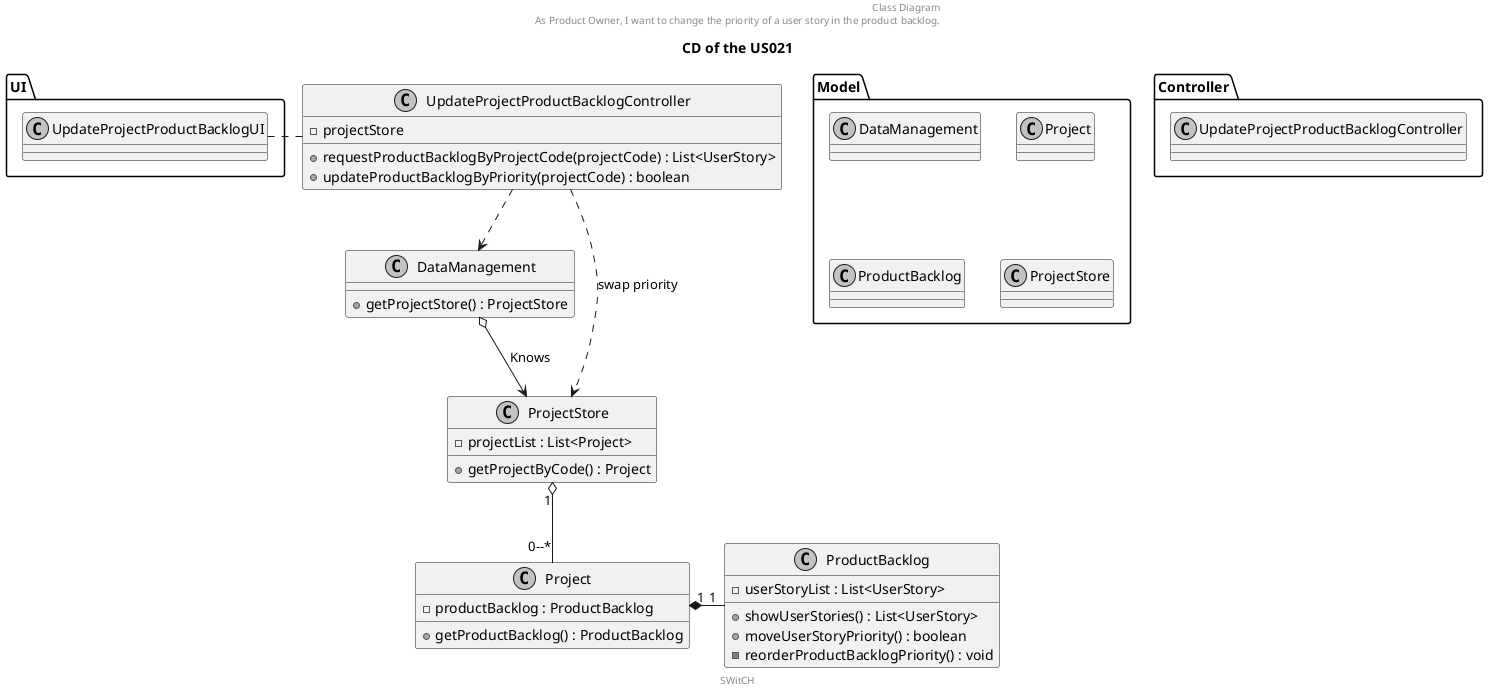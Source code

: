 @startuml
'https://plantuml.com/class-diagram

skinparam monochrome true

title CD of the US021
center header
Class Diagram
As Product Owner, I want to change the priority of a user story in the product backlog.
endheader
center footer SWitCH

package UI{
    class UpdateProjectProductBacklogUI
}

package Controller{
    class UpdateProjectProductBacklogController
}

package Model{
    class DataManagement
    class Project
    class ProductBacklog
    class ProjectStore
}







class UpdateProjectProductBacklogController {
+ requestProductBacklogByProjectCode(projectCode) : List<UserStory>
+ updateProductBacklogByPriority(projectCode) : boolean
- projectStore
}

class DataManagement {
+ getProjectStore() : ProjectStore
}

class ProjectStore{
- projectList : List<Project>
+ getProjectByCode() : Project
}

class Project{
- productBacklog : ProductBacklog
+ getProductBacklog() : ProductBacklog
}

class ProductBacklog{
- userStoryList : List<UserStory>
+ showUserStories() : List<UserStory>
+ moveUserStoryPriority() : boolean
- reorderProductBacklogPriority() : void
}

UpdateProjectProductBacklogUI .r. UpdateProjectProductBacklogController

UpdateProjectProductBacklogController ..> DataManagement
DataManagement o-->  ProjectStore : Knows
ProjectStore "1" o-- "0--*" Project
Project "1" *-r- "1" ProductBacklog

UpdateProjectProductBacklogController  ..>  ProjectStore :  swap priority
@enduml